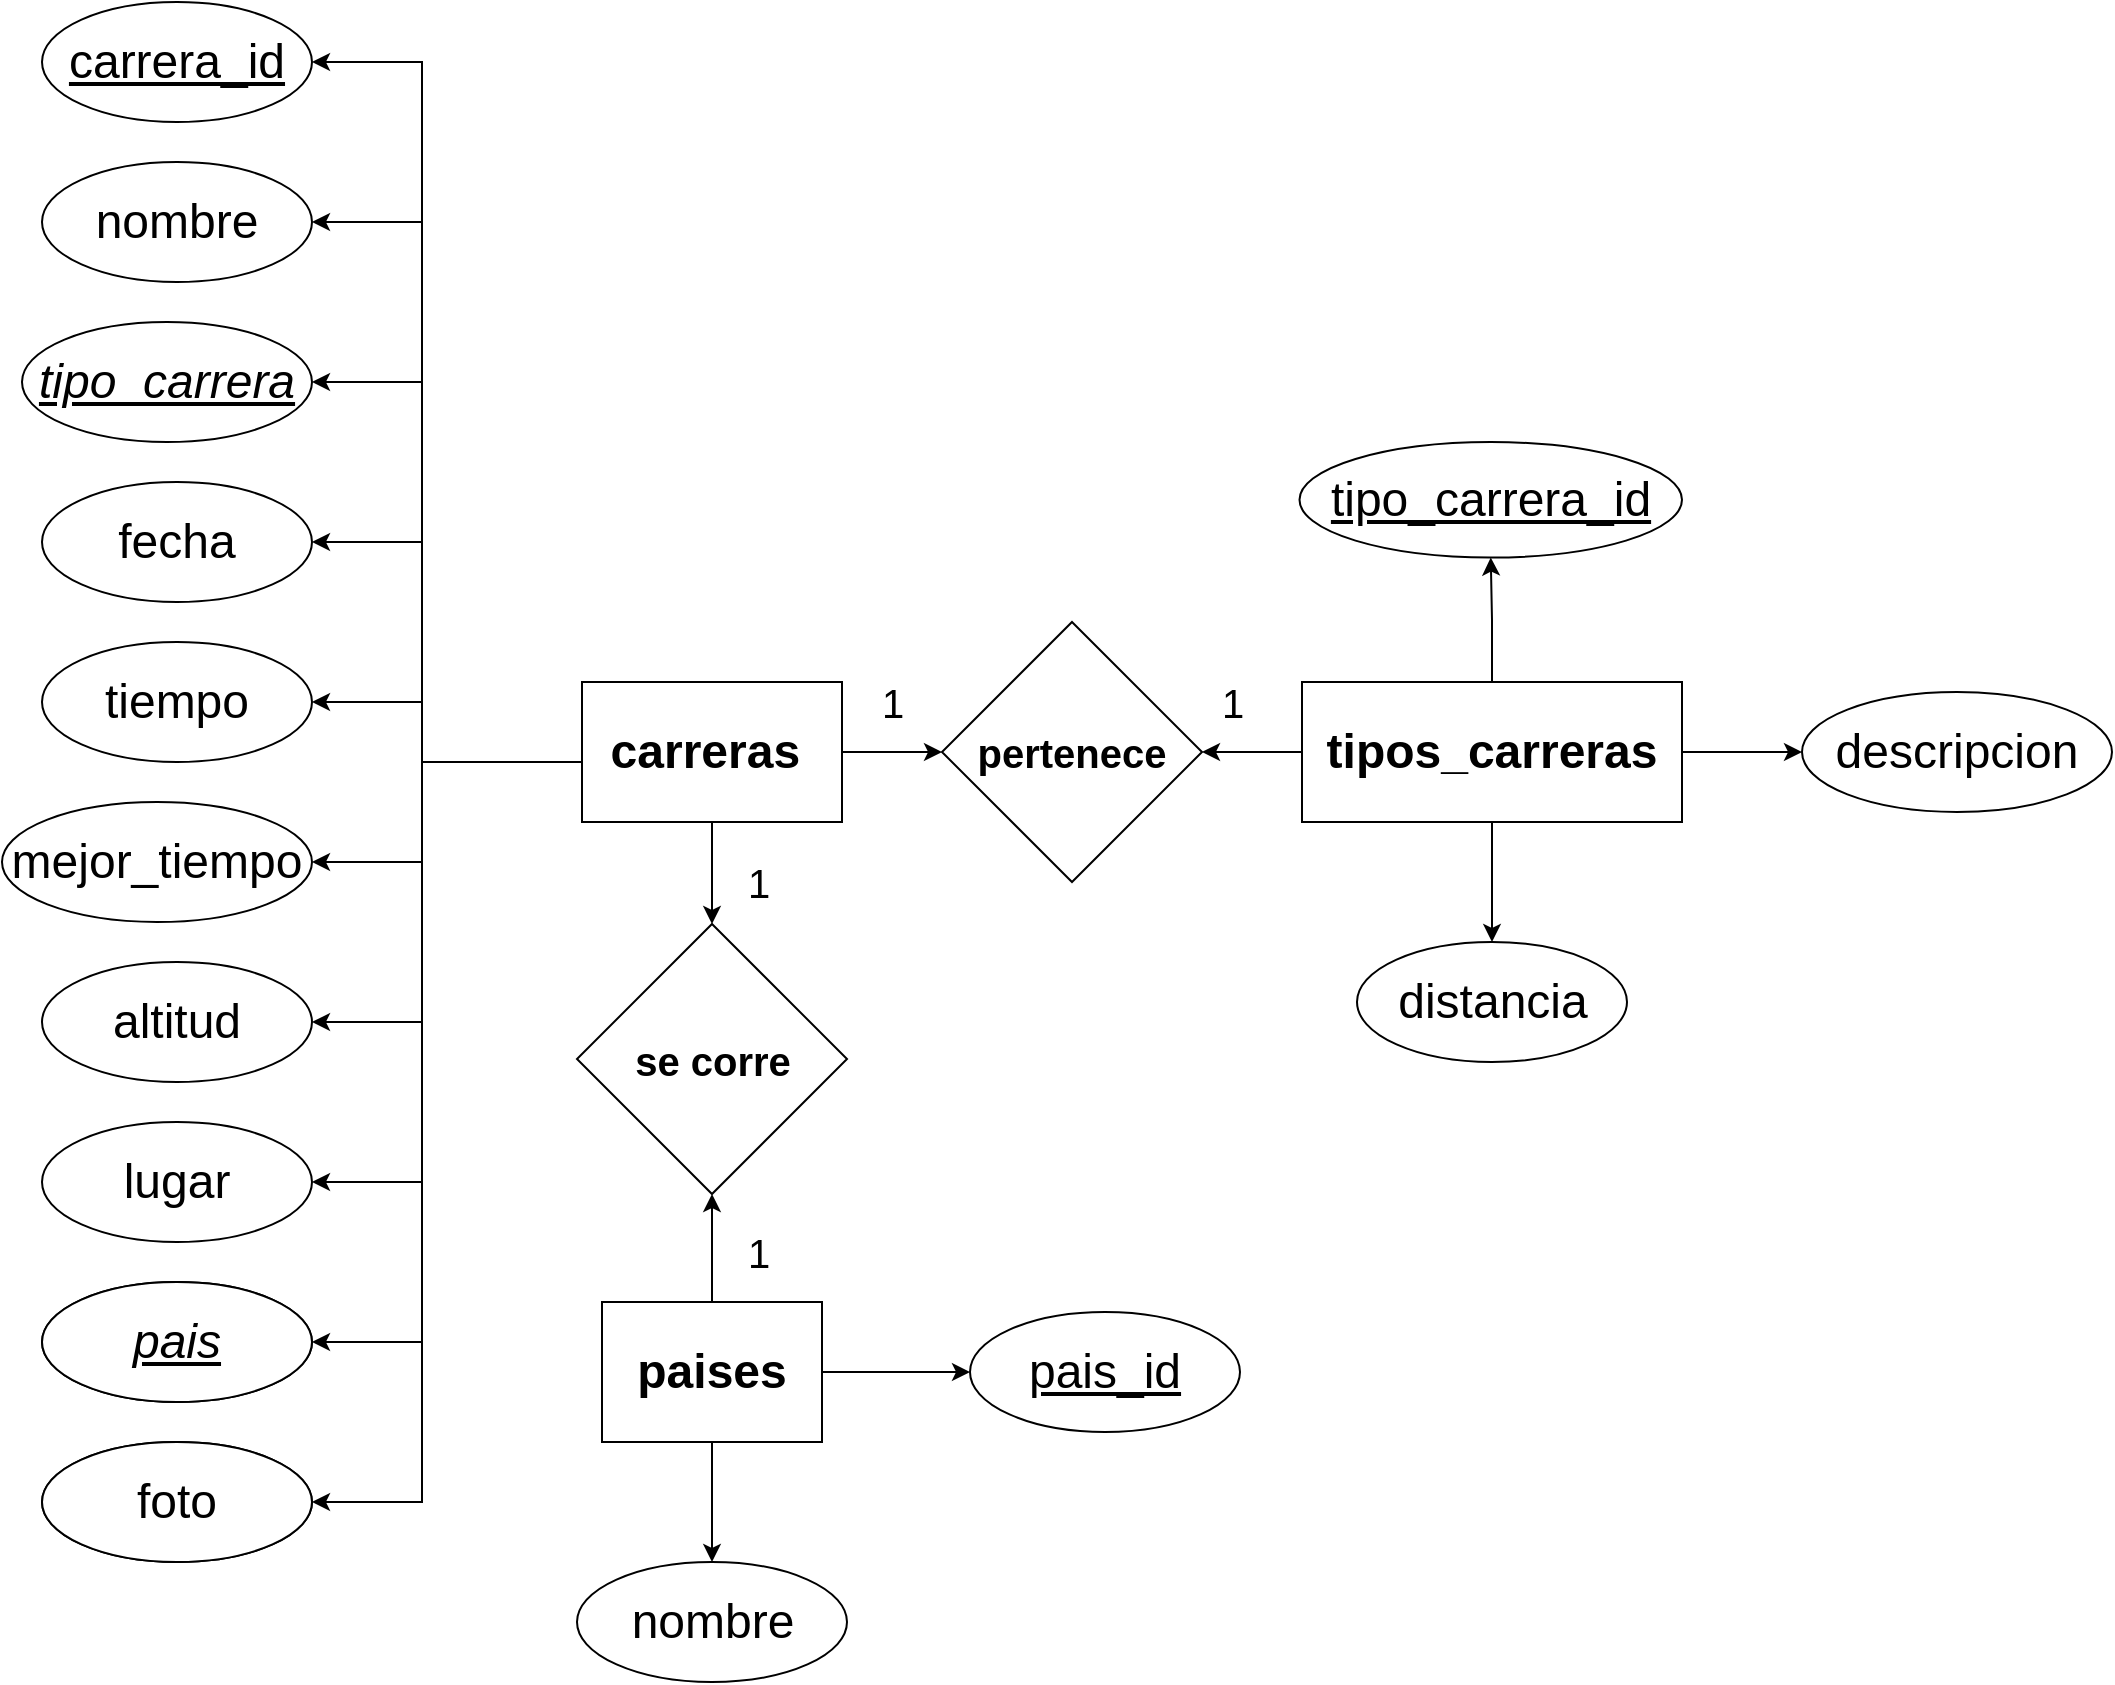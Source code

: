 <mxfile version="21.2.1" type="device">
  <diagram name="Página-1" id="oULCYBTok0k0Yfr3I5wF">
    <mxGraphModel dx="2356" dy="2002" grid="1" gridSize="10" guides="1" tooltips="1" connect="1" arrows="1" fold="1" page="1" pageScale="1" pageWidth="827" pageHeight="1169" math="0" shadow="0">
      <root>
        <mxCell id="0" />
        <mxCell id="1" parent="0" />
        <mxCell id="sMYBGvfgtMrxw7-z7i5D-15" value="" style="edgeStyle=orthogonalEdgeStyle;rounded=0;orthogonalLoop=1;jettySize=auto;html=1;" edge="1" parent="1" source="sMYBGvfgtMrxw7-z7i5D-1" target="sMYBGvfgtMrxw7-z7i5D-14">
          <mxGeometry relative="1" as="geometry">
            <mxPoint x="-240" y="630" as="sourcePoint" />
            <Array as="points">
              <mxPoint x="-280" y="545" />
              <mxPoint x="-280" y="595" />
            </Array>
          </mxGeometry>
        </mxCell>
        <mxCell id="sMYBGvfgtMrxw7-z7i5D-26" style="edgeStyle=orthogonalEdgeStyle;rounded=0;orthogonalLoop=1;jettySize=auto;html=1;entryX=1;entryY=0.5;entryDx=0;entryDy=0;" edge="1" parent="1" source="sMYBGvfgtMrxw7-z7i5D-1" target="sMYBGvfgtMrxw7-z7i5D-23">
          <mxGeometry relative="1" as="geometry">
            <mxPoint x="-240" y="630" as="sourcePoint" />
            <Array as="points">
              <mxPoint x="-280" y="545" />
              <mxPoint x="-280" y="675" />
            </Array>
          </mxGeometry>
        </mxCell>
        <mxCell id="sMYBGvfgtMrxw7-z7i5D-27" style="edgeStyle=orthogonalEdgeStyle;rounded=0;orthogonalLoop=1;jettySize=auto;html=1;entryX=1;entryY=0.5;entryDx=0;entryDy=0;" edge="1" parent="1" source="sMYBGvfgtMrxw7-z7i5D-1" target="sMYBGvfgtMrxw7-z7i5D-22">
          <mxGeometry relative="1" as="geometry">
            <mxPoint x="-240" y="630" as="sourcePoint" />
            <Array as="points">
              <mxPoint x="-280" y="545" />
              <mxPoint x="-280" y="755" />
            </Array>
          </mxGeometry>
        </mxCell>
        <mxCell id="sMYBGvfgtMrxw7-z7i5D-35" style="edgeStyle=orthogonalEdgeStyle;rounded=0;orthogonalLoop=1;jettySize=auto;html=1;entryX=1;entryY=0.5;entryDx=0;entryDy=0;" edge="1" parent="1" source="sMYBGvfgtMrxw7-z7i5D-1" target="sMYBGvfgtMrxw7-z7i5D-32">
          <mxGeometry relative="1" as="geometry">
            <mxPoint x="-240" y="630" as="sourcePoint" />
            <Array as="points">
              <mxPoint x="-280" y="545" />
              <mxPoint x="-280" y="915" />
            </Array>
          </mxGeometry>
        </mxCell>
        <mxCell id="sMYBGvfgtMrxw7-z7i5D-36" style="edgeStyle=orthogonalEdgeStyle;rounded=0;orthogonalLoop=1;jettySize=auto;html=1;entryX=1;entryY=0.5;entryDx=0;entryDy=0;" edge="1" parent="1" source="sMYBGvfgtMrxw7-z7i5D-1" target="sMYBGvfgtMrxw7-z7i5D-31">
          <mxGeometry relative="1" as="geometry">
            <mxPoint x="-240" y="630" as="sourcePoint" />
            <Array as="points">
              <mxPoint x="-280" y="545" />
              <mxPoint x="-280" y="835" />
            </Array>
          </mxGeometry>
        </mxCell>
        <mxCell id="sMYBGvfgtMrxw7-z7i5D-45" style="edgeStyle=orthogonalEdgeStyle;rounded=0;orthogonalLoop=1;jettySize=auto;html=1;entryX=1;entryY=0.5;entryDx=0;entryDy=0;" edge="1" parent="1" source="sMYBGvfgtMrxw7-z7i5D-1" target="sMYBGvfgtMrxw7-z7i5D-41">
          <mxGeometry relative="1" as="geometry">
            <mxPoint x="-240" y="630" as="sourcePoint" />
            <Array as="points">
              <mxPoint x="-280" y="545" />
              <mxPoint x="-280" y="515" />
            </Array>
          </mxGeometry>
        </mxCell>
        <mxCell id="sMYBGvfgtMrxw7-z7i5D-46" style="edgeStyle=orthogonalEdgeStyle;rounded=0;orthogonalLoop=1;jettySize=auto;html=1;entryX=1;entryY=0.5;entryDx=0;entryDy=0;" edge="1" parent="1" source="sMYBGvfgtMrxw7-z7i5D-1" target="sMYBGvfgtMrxw7-z7i5D-40">
          <mxGeometry relative="1" as="geometry">
            <mxPoint x="-240" y="630" as="sourcePoint" />
            <Array as="points">
              <mxPoint x="-280" y="545" />
              <mxPoint x="-280" y="435" />
            </Array>
          </mxGeometry>
        </mxCell>
        <mxCell id="sMYBGvfgtMrxw7-z7i5D-47" style="edgeStyle=orthogonalEdgeStyle;rounded=0;orthogonalLoop=1;jettySize=auto;html=1;entryX=1;entryY=0.5;entryDx=0;entryDy=0;" edge="1" parent="1" source="sMYBGvfgtMrxw7-z7i5D-1" target="sMYBGvfgtMrxw7-z7i5D-38">
          <mxGeometry relative="1" as="geometry">
            <mxPoint x="-240" y="630" as="sourcePoint" />
            <Array as="points">
              <mxPoint x="-280" y="545" />
              <mxPoint x="-280" y="355" />
            </Array>
          </mxGeometry>
        </mxCell>
        <mxCell id="sMYBGvfgtMrxw7-z7i5D-48" style="edgeStyle=orthogonalEdgeStyle;rounded=0;orthogonalLoop=1;jettySize=auto;html=1;entryX=1;entryY=0.5;entryDx=0;entryDy=0;exitX=0;exitY=0.5;exitDx=0;exitDy=0;" edge="1" parent="1" source="sMYBGvfgtMrxw7-z7i5D-1" target="sMYBGvfgtMrxw7-z7i5D-39">
          <mxGeometry relative="1" as="geometry">
            <mxPoint x="-240" y="630" as="sourcePoint" />
            <Array as="points">
              <mxPoint x="-200" y="545" />
              <mxPoint x="-280" y="545" />
              <mxPoint x="-280" y="275" />
            </Array>
          </mxGeometry>
        </mxCell>
        <mxCell id="sMYBGvfgtMrxw7-z7i5D-49" style="edgeStyle=orthogonalEdgeStyle;rounded=0;orthogonalLoop=1;jettySize=auto;html=1;entryX=1;entryY=0.5;entryDx=0;entryDy=0;exitX=0;exitY=0.75;exitDx=0;exitDy=0;" edge="1" parent="1" source="sMYBGvfgtMrxw7-z7i5D-1" target="sMYBGvfgtMrxw7-z7i5D-37">
          <mxGeometry relative="1" as="geometry">
            <mxPoint x="-240" y="630" as="sourcePoint" />
            <Array as="points">
              <mxPoint x="-200" y="545" />
              <mxPoint x="-280" y="545" />
              <mxPoint x="-280" y="195" />
            </Array>
          </mxGeometry>
        </mxCell>
        <mxCell id="sMYBGvfgtMrxw7-z7i5D-52" style="edgeStyle=orthogonalEdgeStyle;rounded=0;orthogonalLoop=1;jettySize=auto;html=1;entryX=0;entryY=0.5;entryDx=0;entryDy=0;" edge="1" parent="1" source="sMYBGvfgtMrxw7-z7i5D-1" target="sMYBGvfgtMrxw7-z7i5D-50">
          <mxGeometry relative="1" as="geometry" />
        </mxCell>
        <mxCell id="sMYBGvfgtMrxw7-z7i5D-72" style="edgeStyle=orthogonalEdgeStyle;rounded=0;orthogonalLoop=1;jettySize=auto;html=1;exitX=0.5;exitY=1;exitDx=0;exitDy=0;entryX=0.5;entryY=0;entryDx=0;entryDy=0;" edge="1" parent="1" source="sMYBGvfgtMrxw7-z7i5D-1" target="sMYBGvfgtMrxw7-z7i5D-69">
          <mxGeometry relative="1" as="geometry" />
        </mxCell>
        <mxCell id="sMYBGvfgtMrxw7-z7i5D-1" value="&lt;font style=&quot;font-size: 24px;&quot;&gt;carreras&amp;nbsp;&lt;/font&gt;" style="rounded=0;whiteSpace=wrap;html=1;fontStyle=1" vertex="1" parent="1">
          <mxGeometry x="-200" y="505" width="130" height="70" as="geometry" />
        </mxCell>
        <mxCell id="sMYBGvfgtMrxw7-z7i5D-51" style="edgeStyle=orthogonalEdgeStyle;rounded=0;orthogonalLoop=1;jettySize=auto;html=1;entryX=1;entryY=0.5;entryDx=0;entryDy=0;" edge="1" parent="1" source="sMYBGvfgtMrxw7-z7i5D-2" target="sMYBGvfgtMrxw7-z7i5D-50">
          <mxGeometry relative="1" as="geometry" />
        </mxCell>
        <mxCell id="sMYBGvfgtMrxw7-z7i5D-62" style="edgeStyle=orthogonalEdgeStyle;rounded=0;orthogonalLoop=1;jettySize=auto;html=1;entryX=0.5;entryY=1;entryDx=0;entryDy=0;" edge="1" parent="1" source="sMYBGvfgtMrxw7-z7i5D-2" target="sMYBGvfgtMrxw7-z7i5D-60">
          <mxGeometry relative="1" as="geometry" />
        </mxCell>
        <mxCell id="sMYBGvfgtMrxw7-z7i5D-63" style="edgeStyle=orthogonalEdgeStyle;rounded=0;orthogonalLoop=1;jettySize=auto;html=1;entryX=0;entryY=0.5;entryDx=0;entryDy=0;" edge="1" parent="1" source="sMYBGvfgtMrxw7-z7i5D-2" target="sMYBGvfgtMrxw7-z7i5D-59">
          <mxGeometry relative="1" as="geometry" />
        </mxCell>
        <mxCell id="sMYBGvfgtMrxw7-z7i5D-65" style="edgeStyle=orthogonalEdgeStyle;rounded=0;orthogonalLoop=1;jettySize=auto;html=1;exitX=0.5;exitY=1;exitDx=0;exitDy=0;" edge="1" parent="1" source="sMYBGvfgtMrxw7-z7i5D-2" target="sMYBGvfgtMrxw7-z7i5D-61">
          <mxGeometry relative="1" as="geometry" />
        </mxCell>
        <mxCell id="sMYBGvfgtMrxw7-z7i5D-2" value="&lt;font style=&quot;font-size: 24px;&quot;&gt;tipos_carreras&lt;/font&gt;" style="rounded=0;whiteSpace=wrap;html=1;fontStyle=1" vertex="1" parent="1">
          <mxGeometry x="160" y="505" width="190" height="70" as="geometry" />
        </mxCell>
        <mxCell id="sMYBGvfgtMrxw7-z7i5D-66" style="edgeStyle=orthogonalEdgeStyle;rounded=0;orthogonalLoop=1;jettySize=auto;html=1;exitX=1;exitY=0.5;exitDx=0;exitDy=0;" edge="1" parent="1" source="sMYBGvfgtMrxw7-z7i5D-3" target="sMYBGvfgtMrxw7-z7i5D-58">
          <mxGeometry relative="1" as="geometry" />
        </mxCell>
        <mxCell id="sMYBGvfgtMrxw7-z7i5D-67" style="edgeStyle=orthogonalEdgeStyle;rounded=0;orthogonalLoop=1;jettySize=auto;html=1;exitX=0.5;exitY=1;exitDx=0;exitDy=0;entryX=0.5;entryY=0;entryDx=0;entryDy=0;" edge="1" parent="1" source="sMYBGvfgtMrxw7-z7i5D-3" target="sMYBGvfgtMrxw7-z7i5D-57">
          <mxGeometry relative="1" as="geometry" />
        </mxCell>
        <mxCell id="sMYBGvfgtMrxw7-z7i5D-70" value="" style="edgeStyle=orthogonalEdgeStyle;rounded=0;orthogonalLoop=1;jettySize=auto;html=1;" edge="1" parent="1" source="sMYBGvfgtMrxw7-z7i5D-3" target="sMYBGvfgtMrxw7-z7i5D-69">
          <mxGeometry relative="1" as="geometry" />
        </mxCell>
        <mxCell id="sMYBGvfgtMrxw7-z7i5D-3" value="&lt;font style=&quot;font-size: 24px;&quot;&gt;paises&lt;/font&gt;" style="rounded=0;whiteSpace=wrap;html=1;fontStyle=1" vertex="1" parent="1">
          <mxGeometry x="-190" y="815" width="110" height="70" as="geometry" />
        </mxCell>
        <mxCell id="sMYBGvfgtMrxw7-z7i5D-14" value="mejor_tiempo" style="ellipse;whiteSpace=wrap;html=1;rounded=0;fontSize=24;" vertex="1" parent="1">
          <mxGeometry x="-490" y="565" width="155" height="60" as="geometry" />
        </mxCell>
        <mxCell id="sMYBGvfgtMrxw7-z7i5D-22" value="lugar" style="ellipse;whiteSpace=wrap;html=1;rounded=0;fontSize=24;" vertex="1" parent="1">
          <mxGeometry x="-470" y="725" width="135" height="60" as="geometry" />
        </mxCell>
        <mxCell id="sMYBGvfgtMrxw7-z7i5D-23" value="altitud" style="ellipse;whiteSpace=wrap;html=1;rounded=0;fontSize=24;" vertex="1" parent="1">
          <mxGeometry x="-470" y="645" width="135" height="60" as="geometry" />
        </mxCell>
        <mxCell id="sMYBGvfgtMrxw7-z7i5D-28" value="" style="ellipse;whiteSpace=wrap;html=1;rounded=0;fontSize=24;" vertex="1" parent="1">
          <mxGeometry x="-470" y="805" width="135" height="60" as="geometry" />
        </mxCell>
        <mxCell id="sMYBGvfgtMrxw7-z7i5D-30" value="" style="ellipse;whiteSpace=wrap;html=1;rounded=0;fontSize=24;" vertex="1" parent="1">
          <mxGeometry x="-470" y="885" width="135" height="60" as="geometry" />
        </mxCell>
        <mxCell id="sMYBGvfgtMrxw7-z7i5D-31" value="pais" style="ellipse;whiteSpace=wrap;html=1;rounded=0;fontSize=24;fontStyle=6" vertex="1" parent="1">
          <mxGeometry x="-470" y="805" width="135" height="60" as="geometry" />
        </mxCell>
        <mxCell id="sMYBGvfgtMrxw7-z7i5D-32" value="foto" style="ellipse;whiteSpace=wrap;html=1;rounded=0;fontSize=24;" vertex="1" parent="1">
          <mxGeometry x="-470" y="885" width="135" height="60" as="geometry" />
        </mxCell>
        <mxCell id="sMYBGvfgtMrxw7-z7i5D-37" value="carrera_id" style="ellipse;whiteSpace=wrap;html=1;rounded=0;fontSize=24;fontStyle=4" vertex="1" parent="1">
          <mxGeometry x="-470" y="165" width="135" height="60" as="geometry" />
        </mxCell>
        <mxCell id="sMYBGvfgtMrxw7-z7i5D-38" value="tipo_carrera" style="ellipse;whiteSpace=wrap;html=1;rounded=0;fontSize=24;fontStyle=6" vertex="1" parent="1">
          <mxGeometry x="-480" y="325" width="145" height="60" as="geometry" />
        </mxCell>
        <mxCell id="sMYBGvfgtMrxw7-z7i5D-39" value="nombre" style="ellipse;whiteSpace=wrap;html=1;rounded=0;fontSize=24;" vertex="1" parent="1">
          <mxGeometry x="-470" y="245" width="135" height="60" as="geometry" />
        </mxCell>
        <mxCell id="sMYBGvfgtMrxw7-z7i5D-40" value="fecha" style="ellipse;whiteSpace=wrap;html=1;rounded=0;fontSize=24;" vertex="1" parent="1">
          <mxGeometry x="-470" y="405" width="135" height="60" as="geometry" />
        </mxCell>
        <mxCell id="sMYBGvfgtMrxw7-z7i5D-41" value="tiempo" style="ellipse;whiteSpace=wrap;html=1;rounded=0;fontSize=24;" vertex="1" parent="1">
          <mxGeometry x="-470" y="485" width="135" height="60" as="geometry" />
        </mxCell>
        <mxCell id="sMYBGvfgtMrxw7-z7i5D-50" value="&lt;font style=&quot;font-size: 20px;&quot;&gt;pertenece&lt;/font&gt;" style="rhombus;whiteSpace=wrap;html=1;fontStyle=1" vertex="1" parent="1">
          <mxGeometry x="-20" y="475" width="130" height="130" as="geometry" />
        </mxCell>
        <mxCell id="sMYBGvfgtMrxw7-z7i5D-53" value="&lt;font style=&quot;font-size: 20px;&quot;&gt;1&lt;/font&gt;" style="text;html=1;align=center;verticalAlign=middle;resizable=0;points=[];autosize=1;strokeColor=none;fillColor=none;fontSize=13;" vertex="1" parent="1">
          <mxGeometry x="110" y="495" width="30" height="40" as="geometry" />
        </mxCell>
        <mxCell id="sMYBGvfgtMrxw7-z7i5D-54" value="&lt;font style=&quot;font-size: 20px;&quot;&gt;1&lt;/font&gt;" style="text;html=1;align=center;verticalAlign=middle;resizable=0;points=[];autosize=1;strokeColor=none;fillColor=none;fontSize=13;" vertex="1" parent="1">
          <mxGeometry x="-60" y="495" width="30" height="40" as="geometry" />
        </mxCell>
        <mxCell id="sMYBGvfgtMrxw7-z7i5D-57" value="nombre" style="ellipse;whiteSpace=wrap;html=1;rounded=0;fontSize=24;" vertex="1" parent="1">
          <mxGeometry x="-202.5" y="945" width="135" height="60" as="geometry" />
        </mxCell>
        <mxCell id="sMYBGvfgtMrxw7-z7i5D-58" value="pais_id" style="ellipse;whiteSpace=wrap;html=1;rounded=0;fontSize=24;fontStyle=4" vertex="1" parent="1">
          <mxGeometry x="-6" y="820" width="135" height="60" as="geometry" />
        </mxCell>
        <mxCell id="sMYBGvfgtMrxw7-z7i5D-59" value="descripcion" style="ellipse;whiteSpace=wrap;html=1;rounded=0;fontSize=24;" vertex="1" parent="1">
          <mxGeometry x="410" y="510" width="155" height="60" as="geometry" />
        </mxCell>
        <mxCell id="sMYBGvfgtMrxw7-z7i5D-60" value="tipo_carrera_id" style="ellipse;whiteSpace=wrap;html=1;rounded=0;fontSize=24;fontStyle=4" vertex="1" parent="1">
          <mxGeometry x="158.75" y="385" width="191.25" height="57.78" as="geometry" />
        </mxCell>
        <mxCell id="sMYBGvfgtMrxw7-z7i5D-61" value="distancia" style="ellipse;whiteSpace=wrap;html=1;rounded=0;fontSize=24;" vertex="1" parent="1">
          <mxGeometry x="187.5" y="635" width="135" height="60" as="geometry" />
        </mxCell>
        <mxCell id="sMYBGvfgtMrxw7-z7i5D-69" value="se corre" style="rhombus;whiteSpace=wrap;html=1;rounded=0;fontStyle=1;fontSize=20;" vertex="1" parent="1">
          <mxGeometry x="-202.5" y="626" width="135" height="135" as="geometry" />
        </mxCell>
        <mxCell id="sMYBGvfgtMrxw7-z7i5D-74" value="&lt;font style=&quot;font-size: 20px;&quot;&gt;1&lt;/font&gt;" style="text;html=1;align=center;verticalAlign=middle;resizable=0;points=[];autosize=1;strokeColor=none;fillColor=none;fontSize=13;" vertex="1" parent="1">
          <mxGeometry x="-127" y="585" width="30" height="40" as="geometry" />
        </mxCell>
        <mxCell id="sMYBGvfgtMrxw7-z7i5D-75" value="&lt;font style=&quot;font-size: 20px;&quot;&gt;1&lt;/font&gt;" style="text;html=1;align=center;verticalAlign=middle;resizable=0;points=[];autosize=1;strokeColor=none;fillColor=none;fontSize=13;" vertex="1" parent="1">
          <mxGeometry x="-127" y="770" width="30" height="40" as="geometry" />
        </mxCell>
      </root>
    </mxGraphModel>
  </diagram>
</mxfile>
